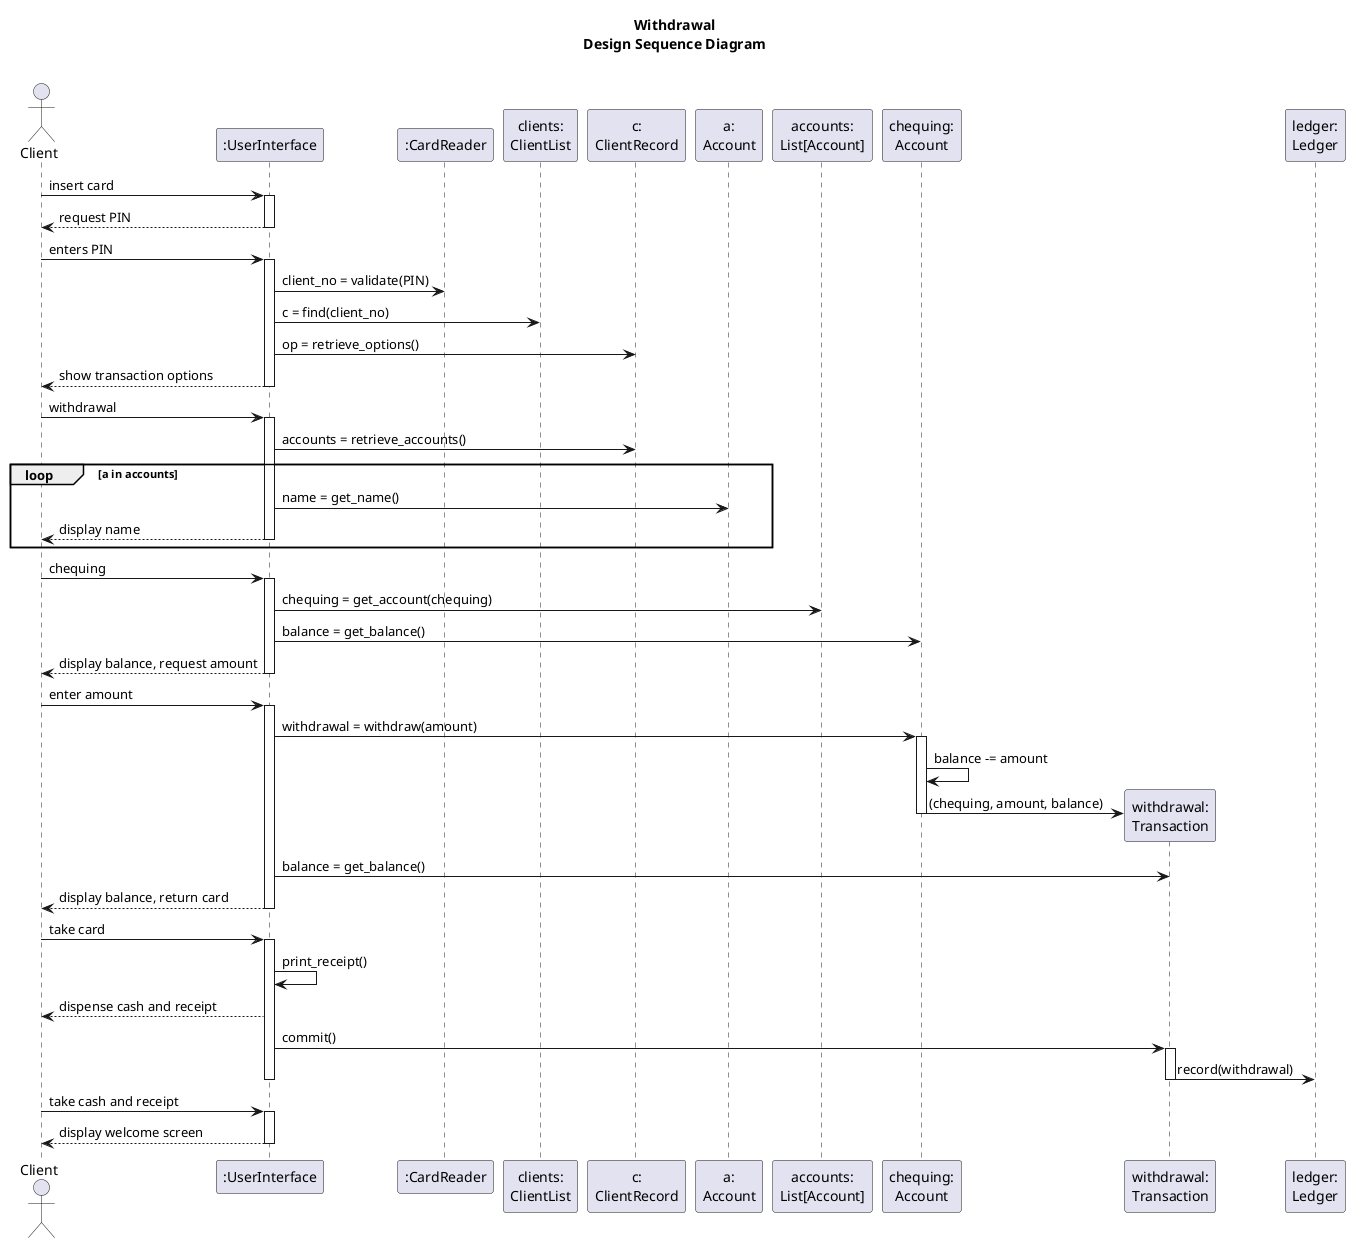 @startuml


title Withdrawal\n**Design** Sequence Diagram\n

actor Client as client
participant ":UserInterface" as atm
participant ":CardReader" as cr
participant "clients:\nClientList" as clients
participant "c:\nClientRecord" as c
participant "a:\nAccount" as a
participant "accounts:\nList[Account]" as accounts
participant "chequing:\nAccount" as chequing
participant "withdrawal:\nTransaction" as wdr
participant "ledger:\nLedger" as ledger

client -> atm ++: insert card
atm --> client --: request PIN

client -> atm ++: enters PIN
atm -> cr : client_no = validate(PIN)
atm -> clients: c = find(client_no)
atm -> c : op = retrieve_options()

atm --> client --: show transaction options
client -> atm ++: withdrawal
atm -> c : accounts = retrieve_accounts()

loop a in accounts
    atm -> a : name = get_name()
    atm --> client-- : display name
end


client -> atm ++: chequing
atm -> accounts : chequing = get_account(chequing)
atm -> chequing : balance = get_balance()
atm --> client --: display balance, request amount

client -> atm ++: enter amount
atm -> chequing ++ : withdrawal = withdraw(amount)
chequing -> chequing : balance -= amount
chequing -> wdr ** : (chequing, amount, balance)
deactivate
atm -> wdr : balance = get_balance()
atm --> client --: display balance, return card

client -> atm ++: take card
atm -> atm : print_receipt()
atm --> client : dispense cash and receipt
atm -> wdr ++ : commit()
wdr -> ledger --: record(withdrawal)
deactivate

client -> atm ++: take cash and receipt
atm --> client --: display welcome screen

@enduml